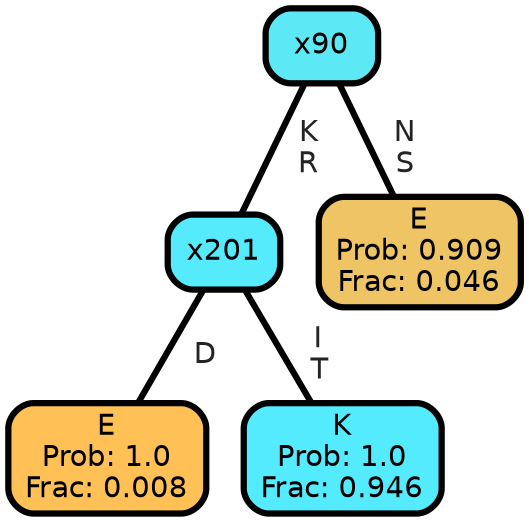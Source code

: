 graph Tree {
node [shape=box, style="filled, rounded",color="black",penwidth="3",fontcolor="black",                 fontname=helvetica] ;
graph [ranksep="0 equally", splines=straight,                 bgcolor=transparent, dpi=200] ;
edge [fontname=helvetica, fontweight=bold,fontcolor=grey14,color=black] ;
0 [label="E
Prob: 1.0
Frac: 0.008", fillcolor="#ffc155"] ;
1 [label="x201", fillcolor="#56eafd"] ;
2 [label="K
Prob: 1.0
Frac: 0.946", fillcolor="#55ebff"] ;
3 [label="x90", fillcolor="#5de8f6"] ;
4 [label="E
Prob: 0.909
Frac: 0.046", fillcolor="#efc464"] ;
1 -- 0 [label=" D",penwidth=3] ;
1 -- 2 [label=" I\n T",penwidth=3] ;
3 -- 1 [label=" K\n R",penwidth=3] ;
3 -- 4 [label=" N\n S",penwidth=3] ;
{rank = same;}}